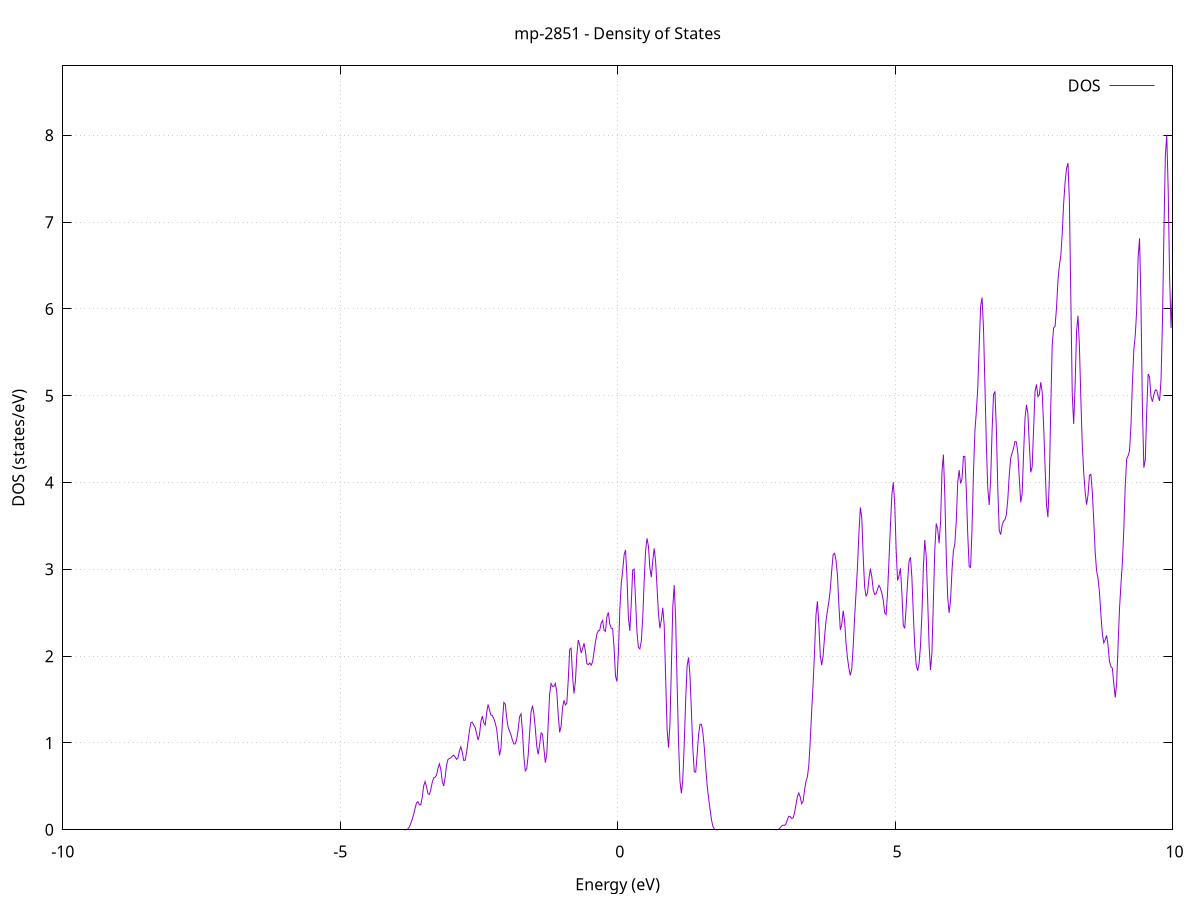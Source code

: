 set title 'mp-2851 - Density of States'
set xlabel 'Energy (eV)'
set ylabel 'DOS (states/eV)'
set grid
set xrange [-10:10]
set yrange [0:8.800]
set xzeroaxis lt -1
set terminal png size 800,600
set output 'mp-2851_dos_gnuplot.png'
plot '-' using 1:2 with lines title 'DOS'
-31.314300 0.000000
-31.288500 0.000000
-31.262700 0.000000
-31.236900 0.000000
-31.211100 0.000000
-31.185300 0.000000
-31.159500 0.000000
-31.133700 0.000000
-31.107900 0.000000
-31.082100 0.000000
-31.056300 0.000000
-31.030500 0.000000
-31.004700 0.000000
-30.978800 0.000000
-30.953000 0.000000
-30.927200 0.000000
-30.901400 0.000000
-30.875600 0.000000
-30.849800 0.000000
-30.824000 0.000000
-30.798200 0.000000
-30.772400 0.000000
-30.746600 0.000000
-30.720800 0.000000
-30.695000 0.000000
-30.669200 0.000000
-30.643400 0.000000
-30.617600 0.000000
-30.591800 0.000000
-30.566000 0.000000
-30.540200 0.000000
-30.514400 0.000000
-30.488500 0.000000
-30.462700 0.000000
-30.436900 0.000000
-30.411100 0.000000
-30.385300 0.000000
-30.359500 0.000000
-30.333700 0.000000
-30.307900 0.000000
-30.282100 0.000000
-30.256300 0.000000
-30.230500 0.000000
-30.204700 0.000000
-30.178900 0.000000
-30.153100 0.000000
-30.127300 0.000000
-30.101500 0.000000
-30.075700 0.000000
-30.049900 0.000000
-30.024100 0.000000
-29.998200 0.000000
-29.972400 0.000000
-29.946600 0.000000
-29.920800 0.000000
-29.895000 0.000000
-29.869200 0.000000
-29.843400 0.000000
-29.817600 0.000000
-29.791800 0.000000
-29.766000 0.000000
-29.740200 0.000000
-29.714400 0.000000
-29.688600 0.000000
-29.662800 0.000000
-29.637000 0.000000
-29.611200 0.000000
-29.585400 0.000000
-29.559600 0.000000
-29.533800 0.000000
-29.508000 0.000000
-29.482100 0.000000
-29.456300 0.000000
-29.430500 0.000000
-29.404700 0.000000
-29.378900 0.000000
-29.353100 0.000000
-29.327300 0.000000
-29.301500 0.000000
-29.275700 0.000000
-29.249900 0.000000
-29.224100 0.000000
-29.198300 0.000000
-29.172500 0.000000
-29.146700 0.000000
-29.120900 0.000100
-29.095100 0.002400
-29.069300 0.032600
-29.043500 0.270400
-29.017700 1.379100
-28.991800 4.400700
-28.966000 9.030200
-28.940200 12.530300
-28.914400 12.882600
-28.888600 11.327200
-28.862800 10.149700
-28.837000 11.769100
-28.811200 21.767400
-28.785400 46.847500
-28.759600 79.314500
-28.733800 92.509200
-28.708000 73.577200
-28.682200 42.537000
-28.656400 20.677100
-28.630600 9.359400
-28.604800 3.537600
-28.579000 0.942100
-28.553200 0.161100
-28.527400 0.017100
-28.501500 0.001100
-28.475700 0.000000
-28.449900 0.000000
-28.424100 0.000000
-28.398300 0.000000
-28.372500 0.000000
-28.346700 0.000000
-28.320900 0.000000
-28.295100 0.000000
-28.269300 0.000000
-28.243500 0.000000
-28.217700 0.000000
-28.191900 0.000000
-28.166100 0.000000
-28.140300 0.000000
-28.114500 0.000000
-28.088700 0.000000
-28.062900 0.000000
-28.037100 0.000000
-28.011200 0.000000
-27.985400 0.000000
-27.959600 0.000000
-27.933800 0.000000
-27.908000 0.000000
-27.882200 0.000000
-27.856400 0.000000
-27.830600 0.000000
-27.804800 0.000000
-27.779000 0.000000
-27.753200 0.000000
-27.727400 0.000000
-27.701600 0.000000
-27.675800 0.000000
-27.650000 0.000000
-27.624200 0.000000
-27.598400 0.000000
-27.572600 0.000000
-27.546800 0.000000
-27.521000 0.000000
-27.495100 0.000000
-27.469300 0.000000
-27.443500 0.000000
-27.417700 0.000000
-27.391900 0.000000
-27.366100 0.000000
-27.340300 0.000000
-27.314500 0.000000
-27.288700 0.000000
-27.262900 0.000000
-27.237100 0.000000
-27.211300 0.000000
-27.185500 0.000000
-27.159700 0.000000
-27.133900 0.000000
-27.108100 0.000000
-27.082300 0.000000
-27.056500 0.000000
-27.030700 0.000000
-27.004800 0.000000
-26.979000 0.000000
-26.953200 0.000000
-26.927400 0.000000
-26.901600 0.000000
-26.875800 0.000000
-26.850000 0.000000
-26.824200 0.000000
-26.798400 0.000000
-26.772600 0.000000
-26.746800 0.000000
-26.721000 0.000000
-26.695200 0.000000
-26.669400 0.000000
-26.643600 0.000000
-26.617800 0.000000
-26.592000 0.000000
-26.566200 0.000000
-26.540400 0.000000
-26.514500 0.000000
-26.488700 0.000000
-26.462900 0.000000
-26.437100 0.000000
-26.411300 0.000000
-26.385500 0.000000
-26.359700 0.000000
-26.333900 0.000000
-26.308100 0.000000
-26.282300 0.000000
-26.256500 0.000000
-26.230700 0.000000
-26.204900 0.000000
-26.179100 0.000000
-26.153300 0.000000
-26.127500 0.000000
-26.101700 0.000000
-26.075900 0.000000
-26.050100 0.000000
-26.024200 0.000000
-25.998400 0.000000
-25.972600 0.000000
-25.946800 0.000000
-25.921000 0.000000
-25.895200 0.000000
-25.869400 0.000000
-25.843600 0.000000
-25.817800 0.000000
-25.792000 0.000000
-25.766200 0.000000
-25.740400 0.000000
-25.714600 0.000000
-25.688800 0.000000
-25.663000 0.000000
-25.637200 0.000000
-25.611400 0.000000
-25.585600 0.000000
-25.559800 0.000000
-25.534000 0.000000
-25.508100 0.000000
-25.482300 0.000000
-25.456500 0.000000
-25.430700 0.000000
-25.404900 0.000000
-25.379100 0.000000
-25.353300 0.000000
-25.327500 0.000000
-25.301700 0.000000
-25.275900 0.000000
-25.250100 0.000000
-25.224300 0.000000
-25.198500 0.000000
-25.172700 0.000000
-25.146900 0.000000
-25.121100 0.000000
-25.095300 0.000000
-25.069500 0.000000
-25.043700 0.000000
-25.017800 0.000000
-24.992000 0.000000
-24.966200 0.000000
-24.940400 0.000000
-24.914600 0.000000
-24.888800 0.000000
-24.863000 0.000000
-24.837200 0.000000
-24.811400 0.000000
-24.785600 0.000000
-24.759800 0.000000
-24.734000 0.000000
-24.708200 0.000000
-24.682400 0.000000
-24.656600 0.000000
-24.630800 0.000000
-24.605000 0.000000
-24.579200 0.000000
-24.553400 0.000000
-24.527500 0.000000
-24.501700 0.000000
-24.475900 0.000000
-24.450100 0.000000
-24.424300 0.000000
-24.398500 0.000000
-24.372700 0.000000
-24.346900 0.000000
-24.321100 0.000000
-24.295300 0.000000
-24.269500 0.000000
-24.243700 0.000000
-24.217900 0.000000
-24.192100 0.000000
-24.166300 0.000000
-24.140500 0.000000
-24.114700 0.000000
-24.088900 0.000000
-24.063100 0.000000
-24.037200 0.000000
-24.011400 0.000000
-23.985600 0.000000
-23.959800 0.000000
-23.934000 0.000000
-23.908200 0.000000
-23.882400 0.000000
-23.856600 0.000000
-23.830800 0.000000
-23.805000 0.000000
-23.779200 0.000000
-23.753400 0.000000
-23.727600 0.000000
-23.701800 0.000000
-23.676000 0.000000
-23.650200 0.000000
-23.624400 0.000000
-23.598600 0.000000
-23.572800 0.000000
-23.547000 0.000000
-23.521100 0.000000
-23.495300 0.000000
-23.469500 0.000000
-23.443700 0.000000
-23.417900 0.000000
-23.392100 0.000000
-23.366300 0.000000
-23.340500 0.000000
-23.314700 0.000000
-23.288900 0.000000
-23.263100 0.000000
-23.237300 0.000000
-23.211500 0.000000
-23.185700 0.000000
-23.159900 0.000000
-23.134100 0.000000
-23.108300 0.000000
-23.082500 0.000000
-23.056700 0.000000
-23.030800 0.000000
-23.005000 0.000000
-22.979200 0.000000
-22.953400 0.000000
-22.927600 0.000000
-22.901800 0.000000
-22.876000 0.000000
-22.850200 0.000000
-22.824400 0.000000
-22.798600 0.000000
-22.772800 0.000000
-22.747000 0.000000
-22.721200 0.000000
-22.695400 0.000000
-22.669600 0.000000
-22.643800 0.000000
-22.618000 0.000000
-22.592200 0.000000
-22.566400 0.000000
-22.540500 0.000000
-22.514700 0.000000
-22.488900 0.000000
-22.463100 0.000000
-22.437300 0.000000
-22.411500 0.000000
-22.385700 0.000000
-22.359900 0.000000
-22.334100 0.000000
-22.308300 0.000000
-22.282500 0.000000
-22.256700 0.000000
-22.230900 0.000000
-22.205100 0.000000
-22.179300 0.000000
-22.153500 0.000000
-22.127700 0.000000
-22.101900 0.000000
-22.076100 0.000000
-22.050200 0.000000
-22.024400 0.000000
-21.998600 0.000000
-21.972800 0.000000
-21.947000 0.000000
-21.921200 0.000000
-21.895400 0.000000
-21.869600 0.000000
-21.843800 0.000000
-21.818000 0.000000
-21.792200 0.000000
-21.766400 0.000000
-21.740600 0.000000
-21.714800 0.000000
-21.689000 0.000000
-21.663200 0.000000
-21.637400 0.000000
-21.611600 0.000000
-21.585800 0.000000
-21.560000 0.000000
-21.534100 0.000000
-21.508300 0.000000
-21.482500 0.000000
-21.456700 0.000000
-21.430900 0.000000
-21.405100 0.000000
-21.379300 0.000000
-21.353500 0.000000
-21.327700 0.000000
-21.301900 0.000000
-21.276100 0.000000
-21.250300 0.000000
-21.224500 0.000000
-21.198700 0.000000
-21.172900 0.000000
-21.147100 0.000000
-21.121300 0.000000
-21.095500 0.000000
-21.069700 0.000000
-21.043800 0.000000
-21.018000 0.000000
-20.992200 0.000000
-20.966400 0.000000
-20.940600 0.000000
-20.914800 0.000000
-20.889000 0.000000
-20.863200 0.000000
-20.837400 0.000000
-20.811600 0.000000
-20.785800 0.000000
-20.760000 0.000000
-20.734200 0.000000
-20.708400 0.000000
-20.682600 0.000000
-20.656800 0.000000
-20.631000 0.000000
-20.605200 0.000000
-20.579400 0.000000
-20.553500 0.000000
-20.527700 0.000000
-20.501900 0.000000
-20.476100 0.000000
-20.450300 0.000000
-20.424500 0.000000
-20.398700 0.000000
-20.372900 0.000000
-20.347100 0.000000
-20.321300 0.000000
-20.295500 0.000000
-20.269700 0.000000
-20.243900 0.000000
-20.218100 0.000000
-20.192300 0.000000
-20.166500 0.000000
-20.140700 0.000000
-20.114900 0.000000
-20.089100 0.000000
-20.063300 0.000000
-20.037400 0.000000
-20.011600 0.000000
-19.985800 0.000000
-19.960000 0.000000
-19.934200 0.000000
-19.908400 0.000000
-19.882600 0.000000
-19.856800 0.000000
-19.831000 0.000000
-19.805200 0.000000
-19.779400 0.000000
-19.753600 0.000000
-19.727800 0.000000
-19.702000 0.000000
-19.676200 0.000000
-19.650400 0.000000
-19.624600 0.000000
-19.598800 0.000000
-19.573000 0.000000
-19.547100 0.000000
-19.521300 0.000000
-19.495500 0.000000
-19.469700 0.000000
-19.443900 0.000000
-19.418100 0.000000
-19.392300 0.000000
-19.366500 0.000000
-19.340700 0.000000
-19.314900 0.000000
-19.289100 0.000000
-19.263300 0.000000
-19.237500 0.000000
-19.211700 0.000000
-19.185900 0.000000
-19.160100 0.000000
-19.134300 0.000000
-19.108500 0.000000
-19.082700 0.000000
-19.056800 0.000000
-19.031000 0.000000
-19.005200 0.000000
-18.979400 0.000000
-18.953600 0.000000
-18.927800 0.000000
-18.902000 0.000000
-18.876200 0.000000
-18.850400 0.000000
-18.824600 0.000000
-18.798800 0.000000
-18.773000 0.000000
-18.747200 0.000000
-18.721400 0.000000
-18.695600 0.000000
-18.669800 0.000000
-18.644000 0.000000
-18.618200 0.000000
-18.592400 0.000000
-18.566500 0.000000
-18.540700 0.000000
-18.514900 0.000000
-18.489100 0.000000
-18.463300 0.000000
-18.437500 0.000000
-18.411700 0.000000
-18.385900 0.000000
-18.360100 0.000000
-18.334300 0.000000
-18.308500 0.000000
-18.282700 0.000000
-18.256900 0.000000
-18.231100 0.000000
-18.205300 0.000000
-18.179500 0.000000
-18.153700 0.000000
-18.127900 0.000000
-18.102100 0.000000
-18.076300 0.000000
-18.050400 0.000000
-18.024600 0.000000
-17.998800 0.000000
-17.973000 0.000000
-17.947200 0.000000
-17.921400 0.000000
-17.895600 0.000000
-17.869800 0.000000
-17.844000 0.000000
-17.818200 0.000000
-17.792400 0.000000
-17.766600 0.000000
-17.740800 0.000000
-17.715000 0.000000
-17.689200 0.000000
-17.663400 0.000000
-17.637600 0.000000
-17.611800 0.000000
-17.586000 0.000000
-17.560100 0.000000
-17.534300 0.000000
-17.508500 0.000000
-17.482700 0.000000
-17.456900 0.000000
-17.431100 0.000000
-17.405300 0.000000
-17.379500 0.000000
-17.353700 0.000000
-17.327900 0.000000
-17.302100 0.000000
-17.276300 0.000000
-17.250500 0.000000
-17.224700 0.000000
-17.198900 0.000000
-17.173100 0.000000
-17.147300 0.000000
-17.121500 0.000000
-17.095700 0.000000
-17.069800 0.000000
-17.044000 0.000000
-17.018200 0.000000
-16.992400 0.000000
-16.966600 0.000000
-16.940800 0.000000
-16.915000 0.000000
-16.889200 0.000000
-16.863400 0.000000
-16.837600 0.000000
-16.811800 0.000000
-16.786000 0.000000
-16.760200 0.000000
-16.734400 0.000000
-16.708600 0.000000
-16.682800 0.000000
-16.657000 0.000000
-16.631200 0.000000
-16.605400 0.000000
-16.579500 0.000000
-16.553700 0.000000
-16.527900 0.000000
-16.502100 0.000000
-16.476300 0.000000
-16.450500 0.000000
-16.424700 0.000000
-16.398900 0.000000
-16.373100 0.000000
-16.347300 0.000000
-16.321500 0.000000
-16.295700 0.000000
-16.269900 0.000000
-16.244100 0.000000
-16.218300 0.000000
-16.192500 0.000000
-16.166700 0.000000
-16.140900 0.000000
-16.115100 0.000000
-16.089300 0.000000
-16.063400 0.000000
-16.037600 0.000000
-16.011800 0.000000
-15.986000 0.000000
-15.960200 0.000000
-15.934400 0.000000
-15.908600 0.000000
-15.882800 0.000000
-15.857000 0.000000
-15.831200 0.000000
-15.805400 0.000000
-15.779600 0.000000
-15.753800 0.000000
-15.728000 0.000000
-15.702200 0.000000
-15.676400 0.000000
-15.650600 0.000000
-15.624800 0.000000
-15.599000 0.000000
-15.573100 0.000000
-15.547300 0.000000
-15.521500 0.000000
-15.495700 0.000000
-15.469900 0.000000
-15.444100 0.000000
-15.418300 0.000000
-15.392500 0.000000
-15.366700 0.000000
-15.340900 0.000000
-15.315100 0.000000
-15.289300 0.000000
-15.263500 0.000000
-15.237700 0.000000
-15.211900 0.000000
-15.186100 0.000000
-15.160300 0.000000
-15.134500 0.000000
-15.108700 0.000000
-15.082800 0.000000
-15.057000 0.000000
-15.031200 0.000000
-15.005400 0.000000
-14.979600 0.000000
-14.953800 0.000000
-14.928000 0.000000
-14.902200 0.000000
-14.876400 0.000000
-14.850600 0.000000
-14.824800 0.000000
-14.799000 0.000000
-14.773200 0.000000
-14.747400 0.000000
-14.721600 0.000000
-14.695800 0.000000
-14.670000 0.000000
-14.644200 0.000000
-14.618400 0.000000
-14.592500 0.000000
-14.566700 0.000000
-14.540900 0.000000
-14.515100 0.000000
-14.489300 0.000000
-14.463500 0.000000
-14.437700 0.000000
-14.411900 0.000000
-14.386100 0.000000
-14.360300 0.000000
-14.334500 0.000000
-14.308700 0.000000
-14.282900 0.000000
-14.257100 0.000000
-14.231300 0.000000
-14.205500 0.000000
-14.179700 0.000000
-14.153900 0.000000
-14.128100 0.000000
-14.102300 0.000000
-14.076400 0.000000
-14.050600 0.000000
-14.024800 0.000000
-13.999000 0.000000
-13.973200 0.000000
-13.947400 0.000000
-13.921600 0.000000
-13.895800 0.000000
-13.870000 0.000000
-13.844200 0.000000
-13.818400 0.000000
-13.792600 0.000000
-13.766800 0.000000
-13.741000 0.000000
-13.715200 0.000000
-13.689400 0.000000
-13.663600 0.000000
-13.637800 0.000000
-13.612000 0.000000
-13.586100 0.000000
-13.560300 0.000000
-13.534500 0.000000
-13.508700 0.000000
-13.482900 0.000000
-13.457100 0.000000
-13.431300 0.000000
-13.405500 0.000000
-13.379700 0.000000
-13.353900 0.000000
-13.328100 0.000000
-13.302300 0.000000
-13.276500 0.000000
-13.250700 0.000000
-13.224900 0.000000
-13.199100 0.000000
-13.173300 0.000000
-13.147500 0.000000
-13.121700 0.000000
-13.095800 0.000000
-13.070000 0.000000
-13.044200 0.000000
-13.018400 0.000000
-12.992600 0.000000
-12.966800 0.000000
-12.941000 0.000000
-12.915200 0.000000
-12.889400 0.000000
-12.863600 0.000000
-12.837800 0.000000
-12.812000 0.000000
-12.786200 0.000000
-12.760400 0.000000
-12.734600 0.000000
-12.708800 0.000000
-12.683000 0.000000
-12.657200 0.000000
-12.631400 0.000000
-12.605500 0.000000
-12.579700 0.000000
-12.553900 0.000000
-12.528100 0.000000
-12.502300 0.000000
-12.476500 0.000000
-12.450700 0.000000
-12.424900 0.000000
-12.399100 0.000000
-12.373300 0.000000
-12.347500 0.000000
-12.321700 0.000000
-12.295900 0.000000
-12.270100 0.000000
-12.244300 0.000000
-12.218500 0.000000
-12.192700 0.000000
-12.166900 0.000000
-12.141100 0.000000
-12.115300 0.000000
-12.089400 0.000000
-12.063600 0.000000
-12.037800 0.000000
-12.012000 0.000000
-11.986200 0.000000
-11.960400 0.000000
-11.934600 0.000000
-11.908800 0.000000
-11.883000 0.000000
-11.857200 0.000000
-11.831400 0.000000
-11.805600 0.000000
-11.779800 0.000000
-11.754000 0.000000
-11.728200 0.000000
-11.702400 0.000000
-11.676600 0.000000
-11.650800 0.000000
-11.625000 0.000000
-11.599100 0.000000
-11.573300 0.000000
-11.547500 0.000000
-11.521700 0.000000
-11.495900 0.000000
-11.470100 0.000000
-11.444300 0.000000
-11.418500 0.000000
-11.392700 0.000000
-11.366900 0.000000
-11.341100 0.000000
-11.315300 0.000000
-11.289500 0.000000
-11.263700 0.000000
-11.237900 0.000000
-11.212100 0.000000
-11.186300 0.000000
-11.160500 0.000000
-11.134700 0.000000
-11.108800 0.000000
-11.083000 0.000000
-11.057200 0.000000
-11.031400 0.000000
-11.005600 0.000000
-10.979800 0.000000
-10.954000 0.000000
-10.928200 0.000000
-10.902400 0.000000
-10.876600 0.000000
-10.850800 0.000000
-10.825000 0.000000
-10.799200 0.000000
-10.773400 0.000000
-10.747600 0.000000
-10.721800 0.000000
-10.696000 0.000000
-10.670200 0.000000
-10.644400 0.000000
-10.618500 0.000000
-10.592700 0.000000
-10.566900 0.000000
-10.541100 0.000000
-10.515300 0.000000
-10.489500 0.000000
-10.463700 0.000000
-10.437900 0.000000
-10.412100 0.000000
-10.386300 0.000000
-10.360500 0.000000
-10.334700 0.000000
-10.308900 0.000000
-10.283100 0.000000
-10.257300 0.000000
-10.231500 0.000000
-10.205700 0.000000
-10.179900 0.000000
-10.154100 0.000000
-10.128300 0.000000
-10.102400 0.000000
-10.076600 0.000000
-10.050800 0.000000
-10.025000 0.000000
-9.999200 0.000000
-9.973400 0.000000
-9.947600 0.000000
-9.921800 0.000000
-9.896000 0.000000
-9.870200 0.000000
-9.844400 0.000000
-9.818600 0.000000
-9.792800 0.000000
-9.767000 0.000000
-9.741200 0.000000
-9.715400 0.000000
-9.689600 0.000000
-9.663800 0.000000
-9.638000 0.000000
-9.612100 0.000000
-9.586300 0.000000
-9.560500 0.000000
-9.534700 0.000000
-9.508900 0.000000
-9.483100 0.000000
-9.457300 0.000000
-9.431500 0.000000
-9.405700 0.000000
-9.379900 0.000000
-9.354100 0.000000
-9.328300 0.000000
-9.302500 0.000000
-9.276700 0.000000
-9.250900 0.000000
-9.225100 0.000000
-9.199300 0.000000
-9.173500 0.000000
-9.147700 0.000000
-9.121800 0.000000
-9.096000 0.000000
-9.070200 0.000000
-9.044400 0.000000
-9.018600 0.000000
-8.992800 0.000000
-8.967000 0.000000
-8.941200 0.000000
-8.915400 0.000000
-8.889600 0.000000
-8.863800 0.000000
-8.838000 0.000000
-8.812200 0.000000
-8.786400 0.000000
-8.760600 0.000000
-8.734800 0.000000
-8.709000 0.000000
-8.683200 0.000000
-8.657400 0.000000
-8.631500 0.000000
-8.605700 0.000000
-8.579900 0.000000
-8.554100 0.000000
-8.528300 0.000000
-8.502500 0.000000
-8.476700 0.000000
-8.450900 0.000000
-8.425100 0.000000
-8.399300 0.000000
-8.373500 0.000000
-8.347700 0.000000
-8.321900 0.000000
-8.296100 0.000000
-8.270300 0.000000
-8.244500 0.000000
-8.218700 0.000000
-8.192900 0.000000
-8.167100 0.000000
-8.141300 0.000000
-8.115400 0.000000
-8.089600 0.000000
-8.063800 0.000000
-8.038000 0.000000
-8.012200 0.000000
-7.986400 0.000000
-7.960600 0.000000
-7.934800 0.000000
-7.909000 0.000000
-7.883200 0.000000
-7.857400 0.000000
-7.831600 0.000000
-7.805800 0.000000
-7.780000 0.000000
-7.754200 0.000000
-7.728400 0.000000
-7.702600 0.000000
-7.676800 0.000000
-7.651000 0.000000
-7.625100 0.000000
-7.599300 0.000000
-7.573500 0.000000
-7.547700 0.000000
-7.521900 0.000000
-7.496100 0.000000
-7.470300 0.000000
-7.444500 0.000000
-7.418700 0.000000
-7.392900 0.000000
-7.367100 0.000000
-7.341300 0.000000
-7.315500 0.000000
-7.289700 0.000000
-7.263900 0.000000
-7.238100 0.000000
-7.212300 0.000000
-7.186500 0.000000
-7.160700 0.000000
-7.134800 0.000000
-7.109000 0.000000
-7.083200 0.000000
-7.057400 0.000000
-7.031600 0.000000
-7.005800 0.000000
-6.980000 0.000000
-6.954200 0.000000
-6.928400 0.000000
-6.902600 0.000000
-6.876800 0.000000
-6.851000 0.000000
-6.825200 0.000000
-6.799400 0.000000
-6.773600 0.000000
-6.747800 0.000000
-6.722000 0.000000
-6.696200 0.000000
-6.670400 0.000000
-6.644500 0.000000
-6.618700 0.000000
-6.592900 0.000000
-6.567100 0.000000
-6.541300 0.000000
-6.515500 0.000000
-6.489700 0.000000
-6.463900 0.000000
-6.438100 0.000000
-6.412300 0.000000
-6.386500 0.000000
-6.360700 0.000000
-6.334900 0.000000
-6.309100 0.000000
-6.283300 0.000000
-6.257500 0.000000
-6.231700 0.000000
-6.205900 0.000000
-6.180100 0.000000
-6.154300 0.000000
-6.128400 0.000000
-6.102600 0.000000
-6.076800 0.000000
-6.051000 0.000000
-6.025200 0.000000
-5.999400 0.000000
-5.973600 0.000000
-5.947800 0.000000
-5.922000 0.000000
-5.896200 0.000000
-5.870400 0.000000
-5.844600 0.000000
-5.818800 0.000000
-5.793000 0.000000
-5.767200 0.000000
-5.741400 0.000000
-5.715600 0.000000
-5.689800 0.000000
-5.664000 0.000000
-5.638100 0.000000
-5.612300 0.000000
-5.586500 0.000000
-5.560700 0.000000
-5.534900 0.000000
-5.509100 0.000000
-5.483300 0.000000
-5.457500 0.000000
-5.431700 0.000000
-5.405900 0.000000
-5.380100 0.000000
-5.354300 0.000000
-5.328500 0.000000
-5.302700 0.000000
-5.276900 0.000000
-5.251100 0.000000
-5.225300 0.000000
-5.199500 0.000000
-5.173700 0.000000
-5.147800 0.000000
-5.122000 0.000000
-5.096200 0.000000
-5.070400 0.000000
-5.044600 0.000000
-5.018800 0.000000
-4.993000 0.000000
-4.967200 0.000000
-4.941400 0.000000
-4.915600 0.000000
-4.889800 0.000000
-4.864000 0.000000
-4.838200 0.000000
-4.812400 0.000000
-4.786600 0.000000
-4.760800 0.000000
-4.735000 0.000000
-4.709200 0.000000
-4.683400 0.000000
-4.657500 0.000000
-4.631700 0.000000
-4.605900 0.000000
-4.580100 0.000000
-4.554300 0.000000
-4.528500 0.000000
-4.502700 0.000000
-4.476900 0.000000
-4.451100 0.000000
-4.425300 0.000000
-4.399500 0.000000
-4.373700 0.000000
-4.347900 0.000000
-4.322100 0.000000
-4.296300 0.000000
-4.270500 0.000000
-4.244700 0.000000
-4.218900 0.000000
-4.193100 0.000000
-4.167300 0.000000
-4.141400 0.000000
-4.115600 0.000000
-4.089800 0.000000
-4.064000 0.000000
-4.038200 0.000000
-4.012400 0.000000
-3.986600 0.000000
-3.960800 0.000000
-3.935000 0.000000
-3.909200 0.000000
-3.883400 0.000000
-3.857600 0.000000
-3.831800 0.000200
-3.806000 0.001600
-3.780200 0.009100
-3.754400 0.031900
-3.728600 0.072800
-3.702800 0.121100
-3.677000 0.175500
-3.651100 0.245500
-3.625300 0.310200
-3.599500 0.324100
-3.573700 0.290100
-3.547900 0.286300
-3.522100 0.374600
-3.496300 0.504300
-3.470500 0.555800
-3.444700 0.494800
-3.418900 0.417200
-3.393100 0.406500
-3.367300 0.462300
-3.341500 0.545400
-3.315700 0.598100
-3.289900 0.604700
-3.264100 0.630000
-3.238300 0.708300
-3.212500 0.760000
-3.186700 0.695300
-3.160800 0.558200
-3.135000 0.504600
-3.109200 0.604700
-3.083400 0.744200
-3.057600 0.810700
-3.031800 0.821800
-3.006000 0.829400
-2.980200 0.849000
-2.954400 0.858900
-2.928600 0.838500
-2.902800 0.810900
-2.877000 0.830700
-2.851200 0.910100
-2.825400 0.955400
-2.799600 0.889400
-2.773800 0.798500
-2.748000 0.801300
-2.722200 0.892300
-2.696400 1.016300
-2.670500 1.144000
-2.644700 1.232800
-2.618900 1.239000
-2.593100 1.205800
-2.567300 1.177500
-2.541500 1.106500
-2.515700 1.034300
-2.489900 1.094700
-2.464100 1.250800
-2.438300 1.309700
-2.412500 1.229800
-2.386700 1.207300
-2.360900 1.344100
-2.335100 1.443400
-2.309300 1.381500
-2.283500 1.320300
-2.257700 1.317800
-2.231900 1.278400
-2.206100 1.227100
-2.180300 1.160900
-2.154400 1.000600
-2.128600 0.856200
-2.102800 0.941900
-2.077000 1.239000
-2.051200 1.467000
-2.025400 1.447100
-1.999600 1.291700
-1.973800 1.179900
-1.948000 1.136900
-1.922200 1.093600
-1.896400 1.032700
-1.870600 0.988700
-1.844800 0.990500
-1.819000 1.043600
-1.793200 1.156800
-1.767400 1.302600
-1.741600 1.334900
-1.715800 1.135500
-1.690000 0.838100
-1.664100 0.679100
-1.638300 0.703600
-1.612500 0.858100
-1.586700 1.113300
-1.560900 1.355100
-1.535100 1.429100
-1.509300 1.337200
-1.483500 1.164800
-1.457700 0.960400
-1.431900 0.868800
-1.406100 0.977800
-1.380300 1.115300
-1.354500 1.101700
-1.328700 0.932200
-1.302900 0.773800
-1.277100 0.869900
-1.251300 1.224700
-1.225500 1.564700
-1.199700 1.684700
-1.173800 1.651600
-1.148000 1.652500
-1.122200 1.685800
-1.096400 1.582700
-1.070600 1.319400
-1.044800 1.121900
-1.019000 1.194100
-0.993200 1.405400
-0.967400 1.491300
-0.941600 1.437600
-0.915800 1.458400
-0.890000 1.730100
-0.864200 2.078400
-0.838400 2.092300
-0.812600 1.773700
-0.786800 1.569400
-0.761000 1.712500
-0.735200 2.018300
-0.709400 2.185700
-0.683500 2.127800
-0.657700 2.037600
-0.631900 2.083400
-0.606100 2.149000
-0.580300 2.054500
-0.554500 1.913400
-0.528700 1.902300
-0.502900 1.922300
-0.477100 1.895900
-0.451300 1.935800
-0.425500 2.049900
-0.399700 2.161400
-0.373900 2.257800
-0.348100 2.293200
-0.322300 2.301300
-0.296500 2.383000
-0.270700 2.410400
-0.244900 2.297400
-0.219100 2.286400
-0.193300 2.455600
-0.167400 2.504700
-0.141600 2.369500
-0.115800 2.322700
-0.090000 2.318900
-0.064200 2.093600
-0.038400 1.769700
-0.012600 1.707300
0.013200 2.038500
0.039000 2.530700
0.064800 2.837900
0.090600 2.983200
0.116400 3.165900
0.142200 3.223500
0.168000 2.913700
0.193800 2.443300
0.219600 2.291700
0.245400 2.605500
0.271200 2.993000
0.297000 3.003100
0.322900 2.646100
0.348700 2.272500
0.374500 2.100700
0.400300 2.083500
0.426100 2.170800
0.451900 2.437400
0.477700 2.857900
0.503500 3.214200
0.529300 3.357100
0.555100 3.265700
0.580900 3.017700
0.606700 2.910600
0.632500 3.096800
0.658300 3.241800
0.684100 3.093500
0.709900 2.792700
0.735700 2.489300
0.761500 2.321100
0.787300 2.413400
0.813200 2.558100
0.839000 2.356200
0.864800 1.758500
0.890600 1.163800
0.916400 0.947900
0.942200 1.210400
0.968000 1.865200
0.993800 2.570100
1.019600 2.818200
1.045400 2.426300
1.071200 1.704000
1.097000 1.021500
1.122800 0.563800
1.148600 0.420000
1.174400 0.585600
1.200200 0.986000
1.226000 1.493400
1.251800 1.886500
1.277600 1.985500
1.303500 1.780700
1.329300 1.370100
1.355100 0.934100
1.380900 0.669500
1.406700 0.663900
1.432500 0.862000
1.458300 1.093400
1.484100 1.215700
1.509900 1.215200
1.535700 1.121600
1.561500 0.945200
1.587300 0.714500
1.613100 0.509100
1.638900 0.366100
1.664700 0.239800
1.690500 0.118300
1.716300 0.039000
1.742100 0.008200
1.767900 0.001100
1.793700 0.000100
1.819600 0.000000
1.845400 0.000000
1.871200 0.000000
1.897000 0.000000
1.922800 0.000000
1.948600 0.000000
1.974400 0.000000
2.000200 0.000000
2.026000 0.000000
2.051800 0.000000
2.077600 0.000000
2.103400 0.000000
2.129200 0.000000
2.155000 0.000000
2.180800 0.000000
2.206600 0.000000
2.232400 0.000000
2.258200 0.000000
2.284000 0.000000
2.309900 0.000000
2.335700 0.000000
2.361500 0.000000
2.387300 0.000000
2.413100 0.000000
2.438900 0.000000
2.464700 0.000000
2.490500 0.000000
2.516300 0.000000
2.542100 0.000000
2.567900 0.000000
2.593700 0.000000
2.619500 0.000000
2.645300 0.000000
2.671100 0.000000
2.696900 0.000000
2.722700 0.000000
2.748500 0.000000
2.774300 0.000000
2.800200 0.000000
2.826000 0.000000
2.851800 0.000100
2.877600 0.001300
2.903400 0.006800
2.929200 0.022200
2.955000 0.043500
2.980800 0.053300
3.006600 0.050600
3.032400 0.066900
3.058200 0.115400
3.084000 0.155800
3.109800 0.152000
3.135600 0.129400
3.161400 0.136100
3.187200 0.192100
3.213000 0.285900
3.238800 0.381300
3.264600 0.424300
3.290500 0.377100
3.316300 0.300600
3.342100 0.326000
3.367900 0.455200
3.393700 0.557400
3.419500 0.609000
3.445300 0.741200
3.471100 1.025400
3.496900 1.365100
3.522700 1.680500
3.548500 2.051600
3.574300 2.469200
3.600100 2.631700
3.625900 2.369600
3.651700 2.011700
3.677500 1.896600
3.703300 2.007600
3.729100 2.219500
3.754900 2.405300
3.780700 2.523700
3.806600 2.627300
3.832400 2.768400
3.858200 2.988500
3.884000 3.169300
3.909800 3.185400
3.935600 3.104200
3.961400 2.933400
3.987200 2.593700
4.013000 2.303200
4.038800 2.362700
4.064600 2.522700
4.090400 2.404600
4.116200 2.147700
4.142000 1.981400
4.167800 1.861800
4.193600 1.778500
4.219400 1.852200
4.245200 2.116200
4.271000 2.446800
4.296900 2.734300
4.322700 3.032700
4.348500 3.418900
4.374300 3.712600
4.400100 3.592200
4.425900 3.142300
4.451700 2.794900
4.477500 2.688600
4.503300 2.730400
4.529100 2.892800
4.554900 3.009600
4.580700 2.915800
4.606500 2.765100
4.632300 2.709300
4.658100 2.719600
4.683900 2.772400
4.709700 2.815600
4.735500 2.783900
4.761300 2.726400
4.787200 2.643000
4.813000 2.499100
4.838800 2.479400
4.864600 2.729300
4.890400 3.111300
4.916200 3.501700
4.942000 3.856800
4.967800 4.002500
4.993600 3.752600
5.019400 3.227000
5.045200 2.871800
5.071000 2.927200
5.096800 3.012200
5.122600 2.728900
5.148400 2.354100
5.174200 2.319700
5.200000 2.566000
5.225800 2.859000
5.251600 3.091800
5.277500 3.140300
5.303300 2.903900
5.329100 2.483000
5.354900 2.112600
5.380700 1.901200
5.406500 1.832300
5.432300 1.912400
5.458100 2.119300
5.483900 2.489500
5.509700 3.017900
5.535500 3.337000
5.561300 3.153400
5.587100 2.655200
5.612900 2.128500
5.638700 1.841700
5.664500 2.043300
5.690300 2.633300
5.716100 3.226800
5.741900 3.528700
5.767700 3.462300
5.793600 3.300500
5.819400 3.540100
5.845200 4.120000
5.871000 4.322100
5.896800 3.847600
5.922600 3.159800
5.948400 2.679600
5.974200 2.498700
6.000000 2.643300
6.025800 2.984200
6.051600 3.214500
6.077400 3.295700
6.103200 3.558800
6.129000 3.999000
6.154800 4.143500
6.180600 3.989700
6.206400 4.041500
6.232200 4.301700
6.258000 4.300700
6.283900 3.911100
6.309700 3.401600
6.335500 3.031000
6.361300 3.020800
6.387100 3.469800
6.412900 4.115900
6.438700 4.589300
6.464500 4.815900
6.490300 5.087500
6.516100 5.576700
6.541900 6.028900
6.567700 6.131500
6.593500 5.784500
6.619300 5.123300
6.645100 4.441600
6.670900 3.932200
6.696700 3.742700
6.722500 4.032100
6.748300 4.593000
6.774200 5.012500
6.800000 5.050500
6.825800 4.616000
6.851600 3.920100
6.877400 3.449900
6.903200 3.400200
6.929000 3.505900
6.954800 3.557100
6.980600 3.572500
7.006400 3.630500
7.032200 3.812200
7.058000 4.086100
7.083800 4.282300
7.109600 4.341400
7.135400 4.396400
7.161200 4.473200
7.187000 4.467400
7.212800 4.337300
7.238600 4.051800
7.264500 3.772300
7.290300 3.871800
7.316100 4.334400
7.341900 4.738600
7.367700 4.893900
7.393500 4.796700
7.419300 4.442500
7.445100 4.117200
7.470900 4.181600
7.496700 4.615800
7.522500 5.050200
7.548300 5.130600
7.574100 4.989500
7.599900 5.015100
7.625700 5.156300
7.651500 5.040700
7.677300 4.658800
7.703100 4.194800
7.728900 3.742500
7.754700 3.601500
7.780600 4.036500
7.806400 4.880300
7.832200 5.583300
7.858000 5.784400
7.883800 5.798200
7.909600 6.012900
7.935400 6.323700
7.961200 6.498900
7.987000 6.611000
8.012800 6.870300
8.038600 7.219400
8.064400 7.460700
8.090200 7.619300
8.116000 7.680300
8.141800 7.240200
8.167600 6.130100
8.193400 5.017800
8.219200 4.675100
8.245000 5.128200
8.270900 5.744900
8.296700 5.922800
8.322500 5.567900
8.348300 4.957600
8.374100 4.431400
8.399900 4.116500
8.425700 3.891600
8.451500 3.746200
8.477300 3.855600
8.503100 4.083400
8.528900 4.095300
8.554700 3.892500
8.580500 3.570400
8.606300 3.201300
8.632100 2.982300
8.657900 2.896000
8.683700 2.734300
8.709500 2.480800
8.735300 2.259500
8.761200 2.153200
8.787000 2.188200
8.812800 2.239900
8.838600 2.124700
8.864400 1.936800
8.890200 1.881600
8.916000 1.860100
8.941800 1.684600
8.967600 1.523600
8.993400 1.688400
9.019200 2.127800
9.045000 2.546400
9.070800 2.827800
9.096600 3.077600
9.122400 3.461500
9.148200 3.958900
9.174000 4.272600
9.199800 4.308400
9.225600 4.361700
9.251400 4.662000
9.277300 5.139600
9.303100 5.529100
9.328900 5.698500
9.354700 5.987800
9.380500 6.592500
9.406300 6.813600
9.432100 6.042700
9.457900 4.852700
9.483700 4.170900
9.509500 4.263100
9.535300 4.815300
9.561100 5.250300
9.586900 5.215500
9.612700 4.986800
9.638500 4.932000
9.664300 5.012700
9.690100 5.067500
9.715900 5.062600
9.741700 4.988400
9.767600 4.941400
9.793400 5.183600
9.819200 5.856700
9.845000 6.857300
9.870800 7.764300
9.896600 8.000200
9.922400 7.374500
9.948200 6.358400
9.974000 5.781800
9.999800 6.227800
10.025600 7.508700
10.051400 8.693200
10.077200 8.985200
10.103000 8.355200
10.128800 7.461000
10.154600 7.134300
10.180400 7.485200
10.206200 7.891600
10.232000 8.005900
10.257900 8.022900
10.283700 8.063400
10.309500 7.960100
10.335300 7.653100
10.361100 7.387700
10.386900 7.254500
10.412700 7.126900
10.438500 6.980500
10.464300 6.687300
10.490100 6.237400
10.515900 6.116300
10.541700 6.617700
10.567500 7.412600
10.593300 7.974500
10.619100 7.956000
10.644900 7.573600
10.670700 7.394100
10.696500 7.451000
10.722300 7.380600
10.748200 7.163900
10.774000 6.885500
10.799800 6.427300
10.825600 5.782600
10.851400 5.083800
10.877200 4.491900
10.903000 4.189600
10.928800 4.203500
10.954600 4.456300
10.980400 4.816000
11.006200 5.096900
11.032000 5.284100
11.057800 5.495900
11.083600 5.657600
11.109400 5.472700
11.135200 4.914400
11.161000 4.382800
11.186800 4.208900
11.212600 4.339100
11.238400 4.437300
11.264300 4.324900
11.290100 4.288600
11.315900 4.639900
11.341700 5.164000
11.367500 5.365100
11.393300 5.218200
11.419100 5.086900
11.444900 4.959200
11.470700 4.567700
11.496500 4.011100
11.522300 3.728200
11.548100 3.918700
11.573900 4.248600
11.599700 4.285100
11.625500 3.996600
11.651300 3.657900
11.677100 3.591400
11.702900 4.015900
11.728700 4.627100
11.754600 4.763500
11.780400 4.302800
11.806200 3.819300
11.832000 3.857800
11.857800 4.371500
11.883600 5.073800
11.909400 5.836800
11.935200 6.292700
11.961000 6.053800
11.986800 5.349000
12.012600 4.722500
12.038400 4.408800
12.064200 4.308100
12.090000 4.275800
12.115800 4.320700
12.141600 4.531400
12.167400 4.772300
12.193200 4.884600
12.219000 4.924200
12.244900 4.909000
12.270700 4.830500
12.296500 4.833800
12.322300 5.055500
12.348100 5.213800
12.373900 4.843400
12.399700 4.089700
12.425500 3.589300
12.451300 3.749900
12.477100 4.406700
12.502900 4.942400
12.528700 4.929100
12.554500 4.670500
12.580300 4.804100
12.606100 5.355600
12.631900 5.699200
12.657700 5.478600
12.683500 5.084300
12.709300 5.008800
12.735200 5.229200
12.761000 5.485400
12.786800 5.542300
12.812600 5.335400
12.838400 5.054000
12.864200 4.877100
12.890000 4.861400
12.915800 4.993800
12.941600 5.244900
12.967400 5.543100
12.993200 5.692600
13.019000 5.568600
13.044800 5.230600
13.070600 4.659400
13.096400 3.913100
13.122200 3.357900
13.148000 3.160600
13.173800 3.105600
13.199600 3.014600
13.225400 2.830900
13.251300 2.613500
13.277100 2.627500
13.302900 3.040600
13.328700 3.553400
13.354500 3.693900
13.380300 3.477200
13.406100 3.354200
13.431900 3.628300
13.457700 4.096100
13.483500 4.289300
13.509300 4.020000
13.535100 3.448900
13.560900 2.878700
13.586700 2.636600
13.612500 2.795200
13.638300 2.971800
13.664100 2.811800
13.689900 2.539200
13.715700 2.597300
13.741600 2.889200
13.767400 3.010500
13.793200 2.983200
13.819000 2.993900
13.844800 2.968500
13.870600 2.822200
13.896400 2.556200
13.922200 2.236600
13.948000 1.982800
13.973800 1.817800
13.999600 1.814900
14.025400 1.993400
14.051200 2.033200
14.077000 1.768700
14.102800 1.463600
14.128600 1.256300
14.154400 1.068000
14.180200 1.005400
14.206000 1.264400
14.231900 1.730900
14.257700 2.063900
14.283500 2.148200
14.309300 2.186400
14.335100 2.305400
14.360900 2.399700
14.386700 2.416800
14.412500 2.450200
14.438300 2.440800
14.464100 2.167300
14.489900 1.797200
14.515700 1.817700
14.541500 2.242600
14.567300 2.608100
14.593100 2.683900
14.618900 2.642900
14.644700 2.586300
14.670500 2.347500
14.696300 1.943900
14.722200 1.715500
14.748000 1.806600
14.773800 2.012800
14.799600 2.135400
14.825400 2.129900
14.851200 2.042500
14.877000 2.075200
14.902800 2.358700
14.928600 2.659700
14.954400 2.696800
14.980200 2.496100
15.006000 2.402800
15.031800 2.625200
15.057600 2.807900
15.083400 2.541300
15.109200 1.994700
15.135000 1.660200
15.160800 1.671600
15.186600 1.783700
15.212400 1.826600
15.238300 1.746300
15.264100 1.542400
15.289900 1.318300
15.315700 1.201000
15.341500 1.253700
15.367300 1.459100
15.393100 1.674600
15.418900 1.745700
15.444700 1.774100
15.470500 1.931900
15.496300 2.107800
15.522100 2.097600
15.547900 1.921300
15.573700 1.665000
15.599500 1.393100
15.625300 1.358600
15.651100 1.715900
15.676900 2.228000
15.702700 2.617900
15.728600 2.866000
15.754400 3.032300
15.780200 3.148700
15.806000 3.313600
15.831800 3.484500
15.857600 3.483700
15.883400 3.494500
15.909200 3.847800
15.935000 4.344200
15.960800 4.512400
15.986600 4.178200
16.012400 3.621000
16.038200 3.372000
16.064000 3.572000
16.089800 3.738800
16.115600 3.603700
16.141400 3.534300
16.167200 3.554200
16.193000 3.200800
16.218900 2.604500
16.244700 2.330200
16.270500 2.419200
16.296300 2.481300
16.322100 2.406900
16.347900 2.368100
16.373700 2.474000
16.399500 2.673700
16.425300 2.784300
16.451100 2.751600
16.476900 2.635500
16.502700 2.439700
16.528500 2.283300
16.554300 2.347800
16.580100 2.629400
16.605900 2.905900
16.631700 2.898700
16.657500 2.530000
16.683300 2.047800
16.709200 1.717100
16.735000 1.524300
16.760800 1.423300
16.786600 1.439300
16.812400 1.457500
16.838200 1.430800
16.864000 1.525900
16.889800 1.716400
16.915600 1.681100
16.941400 1.309600
16.967200 0.922500
16.993000 0.782200
17.018800 0.755400
17.044600 0.654700
17.070400 0.560000
17.096200 0.629500
17.122000 0.870900
17.147800 1.175600
17.173600 1.373100
17.199400 1.257700
17.225300 0.842800
17.251100 0.427000
17.276900 0.202700
17.302700 0.156400
17.328500 0.278000
17.354300 0.529500
17.380100 0.738100
17.405900 0.742800
17.431700 0.567800
17.457500 0.353600
17.483300 0.225700
17.509100 0.209000
17.534900 0.227300
17.560700 0.221000
17.586500 0.192300
17.612300 0.149500
17.638100 0.096000
17.663900 0.046500
17.689700 0.015700
17.715600 0.003500
17.741400 0.000500
17.767200 0.000100
17.793000 0.001200
17.818800 0.007800
17.844600 0.030900
17.870400 0.075500
17.896200 0.119800
17.922000 0.139700
17.947800 0.137400
17.973600 0.111400
17.999400 0.064100
18.025200 0.023600
18.051000 0.005300
18.076800 0.000700
18.102600 0.000100
18.128400 0.000000
18.154200 0.000000
18.180000 0.000000
18.205900 0.000000
18.231700 0.000000
18.257500 0.000000
18.283300 0.000000
18.309100 0.000000
18.334900 0.000000
18.360700 0.000000
18.386500 0.000000
18.412300 0.000000
18.438100 0.000000
18.463900 0.000000
18.489700 0.000000
18.515500 0.000000
18.541300 0.000000
18.567100 0.000000
18.592900 0.000000
18.618700 0.000000
18.644500 0.000000
18.670300 0.000000
18.696200 0.000000
18.722000 0.000000
18.747800 0.000000
18.773600 0.000000
18.799400 0.000000
18.825200 0.000000
18.851000 0.000000
18.876800 0.000000
18.902600 0.000000
18.928400 0.000000
18.954200 0.000000
18.980000 0.000000
19.005800 0.000000
19.031600 0.000000
19.057400 0.000000
19.083200 0.000000
19.109000 0.000000
19.134800 0.000000
19.160600 0.000000
19.186400 0.000000
19.212300 0.000000
19.238100 0.000000
19.263900 0.000000
19.289700 0.000000
19.315500 0.000000
19.341300 0.000000
19.367100 0.000000
19.392900 0.000000
19.418700 0.000000
19.444500 0.000000
19.470300 0.000000
19.496100 0.000000
19.521900 0.000000
19.547700 0.000000
19.573500 0.000000
19.599300 0.000000
19.625100 0.000000
19.650900 0.000000
19.676700 0.000000
19.702600 0.000000
19.728400 0.000000
19.754200 0.000000
19.780000 0.000000
19.805800 0.000000
19.831600 0.000000
19.857400 0.000000
19.883200 0.000000
19.909000 0.000000
19.934800 0.000000
19.960600 0.000000
19.986400 0.000000
20.012200 0.000000
20.038000 0.000000
20.063800 0.000000
20.089600 0.000000
20.115400 0.000000
20.141200 0.000000
20.167000 0.000000
20.192900 0.000000
20.218700 0.000000
20.244500 0.000000
20.270300 0.000000
20.296100 0.000000
e
